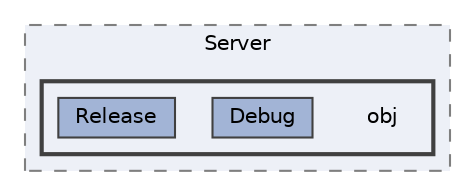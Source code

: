 digraph "C:/Users/m4ss/source/repos/mssevov18/ClientServerAPI/ClientServer-V2/Server/obj"
{
 // LATEX_PDF_SIZE
  bgcolor="transparent";
  edge [fontname=Helvetica,fontsize=10,labelfontname=Helvetica,labelfontsize=10];
  node [fontname=Helvetica,fontsize=10,shape=box,height=0.2,width=0.4];
  compound=true
  subgraph clusterdir_73a1113ab0c2bed48e574412e3e3cd16 {
    graph [ bgcolor="#edf0f7", pencolor="grey50", label="Server", fontname=Helvetica,fontsize=10 style="filled,dashed", URL="dir_73a1113ab0c2bed48e574412e3e3cd16.html",tooltip=""]
  subgraph clusterdir_f46b451d628c6d47a14556a199ac342a {
    graph [ bgcolor="#edf0f7", pencolor="grey25", label="", fontname=Helvetica,fontsize=10 style="filled,bold", URL="dir_f46b451d628c6d47a14556a199ac342a.html",tooltip=""]
    dir_f46b451d628c6d47a14556a199ac342a [shape=plaintext, label="obj"];
  dir_83ac81f12409d26def79e285d04b457a [label="Debug", fillcolor="#a2b4d6", color="grey25", style="filled", URL="dir_83ac81f12409d26def79e285d04b457a.html",tooltip=""];
  dir_9e8f8ea38bb0387ff828075e0c96739c [label="Release", fillcolor="#a2b4d6", color="grey25", style="filled", URL="dir_9e8f8ea38bb0387ff828075e0c96739c.html",tooltip=""];
  }
  }
}
